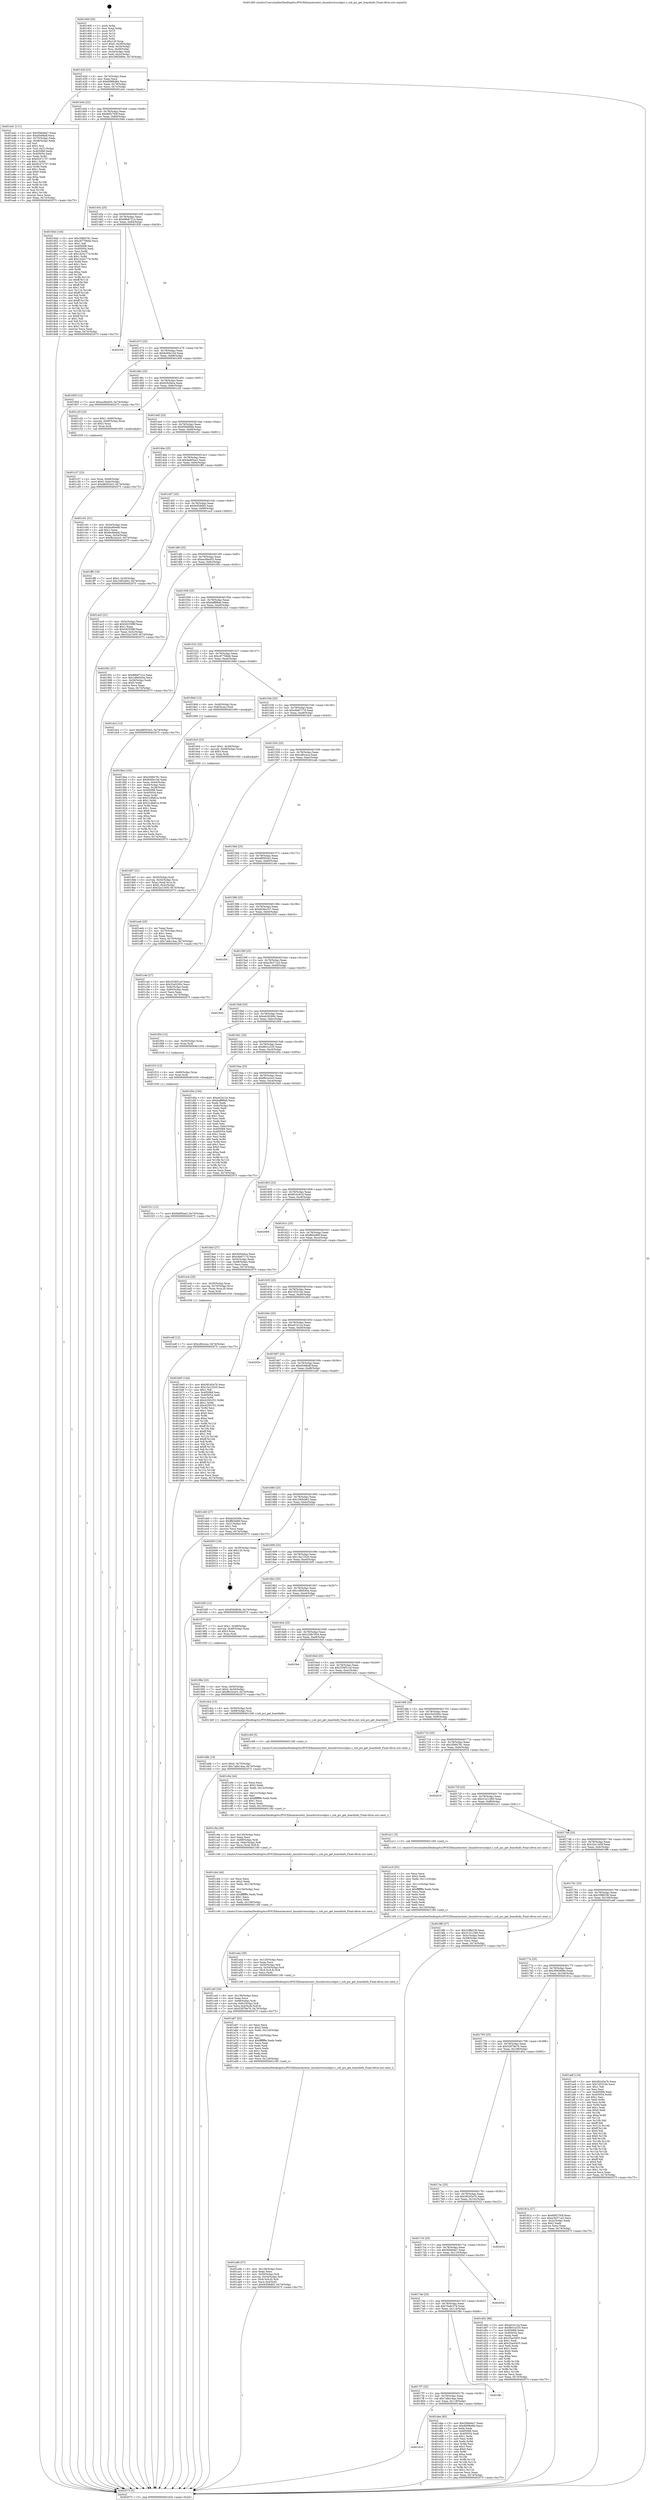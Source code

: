 digraph "0x401400" {
  label = "0x401400 (/mnt/c/Users/mathe/Desktop/tcc/POCII/binaries/extr_linuxdriversssbpci.c_ssb_pci_get_boardinfo_Final-ollvm.out::main(0))"
  labelloc = "t"
  node[shape=record]

  Entry [label="",width=0.3,height=0.3,shape=circle,fillcolor=black,style=filled]
  "0x40142d" [label="{
     0x40142d [23]\l
     | [instrs]\l
     &nbsp;&nbsp;0x40142d \<+3\>: mov -0x74(%rbp),%eax\l
     &nbsp;&nbsp;0x401430 \<+2\>: mov %eax,%ecx\l
     &nbsp;&nbsp;0x401432 \<+6\>: sub $0x809f6d84,%ecx\l
     &nbsp;&nbsp;0x401438 \<+3\>: mov %eax,-0x78(%rbp)\l
     &nbsp;&nbsp;0x40143b \<+3\>: mov %ecx,-0x7c(%rbp)\l
     &nbsp;&nbsp;0x40143e \<+6\>: je 0000000000401e41 \<main+0xa41\>\l
  }"]
  "0x401e41" [label="{
     0x401e41 [111]\l
     | [instrs]\l
     &nbsp;&nbsp;0x401e41 \<+5\>: mov $0x5f46e6a7,%eax\l
     &nbsp;&nbsp;0x401e46 \<+5\>: mov $0xd548bdf,%ecx\l
     &nbsp;&nbsp;0x401e4b \<+3\>: mov -0x70(%rbp),%edx\l
     &nbsp;&nbsp;0x401e4e \<+3\>: cmp -0x48(%rbp),%edx\l
     &nbsp;&nbsp;0x401e51 \<+4\>: setl %sil\l
     &nbsp;&nbsp;0x401e55 \<+4\>: and $0x1,%sil\l
     &nbsp;&nbsp;0x401e59 \<+4\>: mov %sil,-0x21(%rbp)\l
     &nbsp;&nbsp;0x401e5d \<+7\>: mov 0x405068,%edx\l
     &nbsp;&nbsp;0x401e64 \<+7\>: mov 0x405054,%edi\l
     &nbsp;&nbsp;0x401e6b \<+3\>: mov %edx,%r8d\l
     &nbsp;&nbsp;0x401e6e \<+7\>: sub $0x9247c757,%r8d\l
     &nbsp;&nbsp;0x401e75 \<+4\>: sub $0x1,%r8d\l
     &nbsp;&nbsp;0x401e79 \<+7\>: add $0x9247c757,%r8d\l
     &nbsp;&nbsp;0x401e80 \<+4\>: imul %r8d,%edx\l
     &nbsp;&nbsp;0x401e84 \<+3\>: and $0x1,%edx\l
     &nbsp;&nbsp;0x401e87 \<+3\>: cmp $0x0,%edx\l
     &nbsp;&nbsp;0x401e8a \<+4\>: sete %sil\l
     &nbsp;&nbsp;0x401e8e \<+3\>: cmp $0xa,%edi\l
     &nbsp;&nbsp;0x401e91 \<+4\>: setl %r9b\l
     &nbsp;&nbsp;0x401e95 \<+3\>: mov %sil,%r10b\l
     &nbsp;&nbsp;0x401e98 \<+3\>: and %r9b,%r10b\l
     &nbsp;&nbsp;0x401e9b \<+3\>: xor %r9b,%sil\l
     &nbsp;&nbsp;0x401e9e \<+3\>: or %sil,%r10b\l
     &nbsp;&nbsp;0x401ea1 \<+4\>: test $0x1,%r10b\l
     &nbsp;&nbsp;0x401ea5 \<+3\>: cmovne %ecx,%eax\l
     &nbsp;&nbsp;0x401ea8 \<+3\>: mov %eax,-0x74(%rbp)\l
     &nbsp;&nbsp;0x401eab \<+5\>: jmp 0000000000402075 \<main+0xc75\>\l
  }"]
  "0x401444" [label="{
     0x401444 [22]\l
     | [instrs]\l
     &nbsp;&nbsp;0x401444 \<+5\>: jmp 0000000000401449 \<main+0x49\>\l
     &nbsp;&nbsp;0x401449 \<+3\>: mov -0x78(%rbp),%eax\l
     &nbsp;&nbsp;0x40144c \<+5\>: sub $0x80f2793f,%eax\l
     &nbsp;&nbsp;0x401451 \<+3\>: mov %eax,-0x80(%rbp)\l
     &nbsp;&nbsp;0x401454 \<+6\>: je 000000000040184d \<main+0x44d\>\l
  }"]
  Exit [label="",width=0.3,height=0.3,shape=circle,fillcolor=black,style=filled,peripheries=2]
  "0x40184d" [label="{
     0x40184d [144]\l
     | [instrs]\l
     &nbsp;&nbsp;0x40184d \<+5\>: mov $0x2f484781,%eax\l
     &nbsp;&nbsp;0x401852 \<+5\>: mov $0xc6770bbb,%ecx\l
     &nbsp;&nbsp;0x401857 \<+2\>: mov $0x1,%dl\l
     &nbsp;&nbsp;0x401859 \<+7\>: mov 0x405068,%esi\l
     &nbsp;&nbsp;0x401860 \<+7\>: mov 0x405054,%edi\l
     &nbsp;&nbsp;0x401867 \<+3\>: mov %esi,%r8d\l
     &nbsp;&nbsp;0x40186a \<+7\>: sub $0x1d2d177d,%r8d\l
     &nbsp;&nbsp;0x401871 \<+4\>: sub $0x1,%r8d\l
     &nbsp;&nbsp;0x401875 \<+7\>: add $0x1d2d177d,%r8d\l
     &nbsp;&nbsp;0x40187c \<+4\>: imul %r8d,%esi\l
     &nbsp;&nbsp;0x401880 \<+3\>: and $0x1,%esi\l
     &nbsp;&nbsp;0x401883 \<+3\>: cmp $0x0,%esi\l
     &nbsp;&nbsp;0x401886 \<+4\>: sete %r9b\l
     &nbsp;&nbsp;0x40188a \<+3\>: cmp $0xa,%edi\l
     &nbsp;&nbsp;0x40188d \<+4\>: setl %r10b\l
     &nbsp;&nbsp;0x401891 \<+3\>: mov %r9b,%r11b\l
     &nbsp;&nbsp;0x401894 \<+4\>: xor $0xff,%r11b\l
     &nbsp;&nbsp;0x401898 \<+3\>: mov %r10b,%bl\l
     &nbsp;&nbsp;0x40189b \<+3\>: xor $0xff,%bl\l
     &nbsp;&nbsp;0x40189e \<+3\>: xor $0x1,%dl\l
     &nbsp;&nbsp;0x4018a1 \<+3\>: mov %r11b,%r14b\l
     &nbsp;&nbsp;0x4018a4 \<+4\>: and $0xff,%r14b\l
     &nbsp;&nbsp;0x4018a8 \<+3\>: and %dl,%r9b\l
     &nbsp;&nbsp;0x4018ab \<+3\>: mov %bl,%r15b\l
     &nbsp;&nbsp;0x4018ae \<+4\>: and $0xff,%r15b\l
     &nbsp;&nbsp;0x4018b2 \<+3\>: and %dl,%r10b\l
     &nbsp;&nbsp;0x4018b5 \<+3\>: or %r9b,%r14b\l
     &nbsp;&nbsp;0x4018b8 \<+3\>: or %r10b,%r15b\l
     &nbsp;&nbsp;0x4018bb \<+3\>: xor %r15b,%r14b\l
     &nbsp;&nbsp;0x4018be \<+3\>: or %bl,%r11b\l
     &nbsp;&nbsp;0x4018c1 \<+4\>: xor $0xff,%r11b\l
     &nbsp;&nbsp;0x4018c5 \<+3\>: or $0x1,%dl\l
     &nbsp;&nbsp;0x4018c8 \<+3\>: and %dl,%r11b\l
     &nbsp;&nbsp;0x4018cb \<+3\>: or %r11b,%r14b\l
     &nbsp;&nbsp;0x4018ce \<+4\>: test $0x1,%r14b\l
     &nbsp;&nbsp;0x4018d2 \<+3\>: cmovne %ecx,%eax\l
     &nbsp;&nbsp;0x4018d5 \<+3\>: mov %eax,-0x74(%rbp)\l
     &nbsp;&nbsp;0x4018d8 \<+5\>: jmp 0000000000402075 \<main+0xc75\>\l
  }"]
  "0x40145a" [label="{
     0x40145a [25]\l
     | [instrs]\l
     &nbsp;&nbsp;0x40145a \<+5\>: jmp 000000000040145f \<main+0x5f\>\l
     &nbsp;&nbsp;0x40145f \<+3\>: mov -0x78(%rbp),%eax\l
     &nbsp;&nbsp;0x401462 \<+5\>: sub $0x88b8721e,%eax\l
     &nbsp;&nbsp;0x401467 \<+6\>: mov %eax,-0x84(%rbp)\l
     &nbsp;&nbsp;0x40146d \<+6\>: je 0000000000401f28 \<main+0xb28\>\l
  }"]
  "0x401f1c" [label="{
     0x401f1c [12]\l
     | [instrs]\l
     &nbsp;&nbsp;0x401f1c \<+7\>: movl $0x9a9f3ae3,-0x74(%rbp)\l
     &nbsp;&nbsp;0x401f23 \<+5\>: jmp 0000000000402075 \<main+0xc75\>\l
  }"]
  "0x401f28" [label="{
     0x401f28\l
  }", style=dashed]
  "0x401473" [label="{
     0x401473 [25]\l
     | [instrs]\l
     &nbsp;&nbsp;0x401473 \<+5\>: jmp 0000000000401478 \<main+0x78\>\l
     &nbsp;&nbsp;0x401478 \<+3\>: mov -0x78(%rbp),%eax\l
     &nbsp;&nbsp;0x40147b \<+5\>: sub $0x8c60e15d,%eax\l
     &nbsp;&nbsp;0x401480 \<+6\>: mov %eax,-0x88(%rbp)\l
     &nbsp;&nbsp;0x401486 \<+6\>: je 0000000000401950 \<main+0x550\>\l
  }"]
  "0x401f10" [label="{
     0x401f10 [12]\l
     | [instrs]\l
     &nbsp;&nbsp;0x401f10 \<+4\>: mov -0x68(%rbp),%rax\l
     &nbsp;&nbsp;0x401f14 \<+3\>: mov %rax,%rdi\l
     &nbsp;&nbsp;0x401f17 \<+5\>: call 0000000000401030 \<free@plt\>\l
     | [calls]\l
     &nbsp;&nbsp;0x401030 \{1\} (unknown)\l
  }"]
  "0x401950" [label="{
     0x401950 [12]\l
     | [instrs]\l
     &nbsp;&nbsp;0x401950 \<+7\>: movl $0xacd9a455,-0x74(%rbp)\l
     &nbsp;&nbsp;0x401957 \<+5\>: jmp 0000000000402075 \<main+0xc75\>\l
  }"]
  "0x40148c" [label="{
     0x40148c [25]\l
     | [instrs]\l
     &nbsp;&nbsp;0x40148c \<+5\>: jmp 0000000000401491 \<main+0x91\>\l
     &nbsp;&nbsp;0x401491 \<+3\>: mov -0x78(%rbp),%eax\l
     &nbsp;&nbsp;0x401494 \<+5\>: sub $0x92fc0dca,%eax\l
     &nbsp;&nbsp;0x401499 \<+6\>: mov %eax,-0x8c(%rbp)\l
     &nbsp;&nbsp;0x40149f \<+6\>: je 0000000000401c20 \<main+0x820\>\l
  }"]
  "0x401edf" [label="{
     0x401edf [12]\l
     | [instrs]\l
     &nbsp;&nbsp;0x401edf \<+7\>: movl $0xcdfcceca,-0x74(%rbp)\l
     &nbsp;&nbsp;0x401ee6 \<+5\>: jmp 0000000000402075 \<main+0xc75\>\l
  }"]
  "0x401c20" [label="{
     0x401c20 [23]\l
     | [instrs]\l
     &nbsp;&nbsp;0x401c20 \<+7\>: movl $0x1,-0x60(%rbp)\l
     &nbsp;&nbsp;0x401c27 \<+4\>: movslq -0x60(%rbp),%rax\l
     &nbsp;&nbsp;0x401c2b \<+4\>: shl $0x3,%rax\l
     &nbsp;&nbsp;0x401c2f \<+3\>: mov %rax,%rdi\l
     &nbsp;&nbsp;0x401c32 \<+5\>: call 0000000000401050 \<malloc@plt\>\l
     | [calls]\l
     &nbsp;&nbsp;0x401050 \{1\} (unknown)\l
  }"]
  "0x4014a5" [label="{
     0x4014a5 [25]\l
     | [instrs]\l
     &nbsp;&nbsp;0x4014a5 \<+5\>: jmp 00000000004014aa \<main+0xaa\>\l
     &nbsp;&nbsp;0x4014aa \<+3\>: mov -0x78(%rbp),%eax\l
     &nbsp;&nbsp;0x4014ad \<+5\>: sub $0x958df0db,%eax\l
     &nbsp;&nbsp;0x4014b2 \<+6\>: mov %eax,-0x90(%rbp)\l
     &nbsp;&nbsp;0x4014b8 \<+6\>: je 0000000000401c01 \<main+0x801\>\l
  }"]
  "0x401810" [label="{
     0x401810\l
  }", style=dashed]
  "0x401c01" [label="{
     0x401c01 [31]\l
     | [instrs]\l
     &nbsp;&nbsp;0x401c01 \<+3\>: mov -0x54(%rbp),%eax\l
     &nbsp;&nbsp;0x401c04 \<+5\>: sub $0xfac6beb8,%eax\l
     &nbsp;&nbsp;0x401c09 \<+3\>: add $0x1,%eax\l
     &nbsp;&nbsp;0x401c0c \<+5\>: add $0xfac6beb8,%eax\l
     &nbsp;&nbsp;0x401c11 \<+3\>: mov %eax,-0x54(%rbp)\l
     &nbsp;&nbsp;0x401c14 \<+7\>: movl $0xf8c2e2e3,-0x74(%rbp)\l
     &nbsp;&nbsp;0x401c1b \<+5\>: jmp 0000000000402075 \<main+0xc75\>\l
  }"]
  "0x4014be" [label="{
     0x4014be [25]\l
     | [instrs]\l
     &nbsp;&nbsp;0x4014be \<+5\>: jmp 00000000004014c3 \<main+0xc3\>\l
     &nbsp;&nbsp;0x4014c3 \<+3\>: mov -0x78(%rbp),%eax\l
     &nbsp;&nbsp;0x4014c6 \<+5\>: sub $0x9a9f3ae3,%eax\l
     &nbsp;&nbsp;0x4014cb \<+6\>: mov %eax,-0x94(%rbp)\l
     &nbsp;&nbsp;0x4014d1 \<+6\>: je 0000000000401ff0 \<main+0xbf0\>\l
  }"]
  "0x401dee" [label="{
     0x401dee [83]\l
     | [instrs]\l
     &nbsp;&nbsp;0x401dee \<+5\>: mov $0x5f46e6a7,%eax\l
     &nbsp;&nbsp;0x401df3 \<+5\>: mov $0x809f6d84,%ecx\l
     &nbsp;&nbsp;0x401df8 \<+2\>: xor %edx,%edx\l
     &nbsp;&nbsp;0x401dfa \<+7\>: mov 0x405068,%esi\l
     &nbsp;&nbsp;0x401e01 \<+7\>: mov 0x405054,%edi\l
     &nbsp;&nbsp;0x401e08 \<+3\>: sub $0x1,%edx\l
     &nbsp;&nbsp;0x401e0b \<+3\>: mov %esi,%r8d\l
     &nbsp;&nbsp;0x401e0e \<+3\>: add %edx,%r8d\l
     &nbsp;&nbsp;0x401e11 \<+4\>: imul %r8d,%esi\l
     &nbsp;&nbsp;0x401e15 \<+3\>: and $0x1,%esi\l
     &nbsp;&nbsp;0x401e18 \<+3\>: cmp $0x0,%esi\l
     &nbsp;&nbsp;0x401e1b \<+4\>: sete %r9b\l
     &nbsp;&nbsp;0x401e1f \<+3\>: cmp $0xa,%edi\l
     &nbsp;&nbsp;0x401e22 \<+4\>: setl %r10b\l
     &nbsp;&nbsp;0x401e26 \<+3\>: mov %r9b,%r11b\l
     &nbsp;&nbsp;0x401e29 \<+3\>: and %r10b,%r11b\l
     &nbsp;&nbsp;0x401e2c \<+3\>: xor %r10b,%r9b\l
     &nbsp;&nbsp;0x401e2f \<+3\>: or %r9b,%r11b\l
     &nbsp;&nbsp;0x401e32 \<+4\>: test $0x1,%r11b\l
     &nbsp;&nbsp;0x401e36 \<+3\>: cmovne %ecx,%eax\l
     &nbsp;&nbsp;0x401e39 \<+3\>: mov %eax,-0x74(%rbp)\l
     &nbsp;&nbsp;0x401e3c \<+5\>: jmp 0000000000402075 \<main+0xc75\>\l
  }"]
  "0x401ff0" [label="{
     0x401ff0 [19]\l
     | [instrs]\l
     &nbsp;&nbsp;0x401ff0 \<+7\>: movl $0x0,-0x30(%rbp)\l
     &nbsp;&nbsp;0x401ff7 \<+7\>: movl $0x1065cb63,-0x74(%rbp)\l
     &nbsp;&nbsp;0x401ffe \<+5\>: jmp 0000000000402075 \<main+0xc75\>\l
  }"]
  "0x4014d7" [label="{
     0x4014d7 [25]\l
     | [instrs]\l
     &nbsp;&nbsp;0x4014d7 \<+5\>: jmp 00000000004014dc \<main+0xdc\>\l
     &nbsp;&nbsp;0x4014dc \<+3\>: mov -0x78(%rbp),%eax\l
     &nbsp;&nbsp;0x4014df \<+5\>: sub $0x9cf28db5,%eax\l
     &nbsp;&nbsp;0x4014e4 \<+6\>: mov %eax,-0x98(%rbp)\l
     &nbsp;&nbsp;0x4014ea \<+6\>: je 0000000000401ac0 \<main+0x6c0\>\l
  }"]
  "0x4017f7" [label="{
     0x4017f7 [25]\l
     | [instrs]\l
     &nbsp;&nbsp;0x4017f7 \<+5\>: jmp 00000000004017fc \<main+0x3fc\>\l
     &nbsp;&nbsp;0x4017fc \<+3\>: mov -0x78(%rbp),%eax\l
     &nbsp;&nbsp;0x4017ff \<+5\>: sub $0x7abb14aa,%eax\l
     &nbsp;&nbsp;0x401804 \<+6\>: mov %eax,-0x118(%rbp)\l
     &nbsp;&nbsp;0x40180a \<+6\>: je 0000000000401dee \<main+0x9ee\>\l
  }"]
  "0x401ac0" [label="{
     0x401ac0 [31]\l
     | [instrs]\l
     &nbsp;&nbsp;0x401ac0 \<+3\>: mov -0x5c(%rbp),%eax\l
     &nbsp;&nbsp;0x401ac3 \<+5\>: add $0x5d255f8f,%eax\l
     &nbsp;&nbsp;0x401ac8 \<+3\>: add $0x1,%eax\l
     &nbsp;&nbsp;0x401acb \<+5\>: sub $0x5d255f8f,%eax\l
     &nbsp;&nbsp;0x401ad0 \<+3\>: mov %eax,-0x5c(%rbp)\l
     &nbsp;&nbsp;0x401ad3 \<+7\>: movl $0x32a1345f,-0x74(%rbp)\l
     &nbsp;&nbsp;0x401ada \<+5\>: jmp 0000000000402075 \<main+0xc75\>\l
  }"]
  "0x4014f0" [label="{
     0x4014f0 [25]\l
     | [instrs]\l
     &nbsp;&nbsp;0x4014f0 \<+5\>: jmp 00000000004014f5 \<main+0xf5\>\l
     &nbsp;&nbsp;0x4014f5 \<+3\>: mov -0x78(%rbp),%eax\l
     &nbsp;&nbsp;0x4014f8 \<+5\>: sub $0xacd9a455,%eax\l
     &nbsp;&nbsp;0x4014fd \<+6\>: mov %eax,-0x9c(%rbp)\l
     &nbsp;&nbsp;0x401503 \<+6\>: je 000000000040195c \<main+0x55c\>\l
  }"]
  "0x401f8c" [label="{
     0x401f8c\l
  }", style=dashed]
  "0x40195c" [label="{
     0x40195c [27]\l
     | [instrs]\l
     &nbsp;&nbsp;0x40195c \<+5\>: mov $0x88b8721e,%eax\l
     &nbsp;&nbsp;0x401961 \<+5\>: mov $0x1d9d545a,%ecx\l
     &nbsp;&nbsp;0x401966 \<+3\>: mov -0x28(%rbp),%edx\l
     &nbsp;&nbsp;0x401969 \<+3\>: cmp $0x0,%edx\l
     &nbsp;&nbsp;0x40196c \<+3\>: cmove %ecx,%eax\l
     &nbsp;&nbsp;0x40196f \<+3\>: mov %eax,-0x74(%rbp)\l
     &nbsp;&nbsp;0x401972 \<+5\>: jmp 0000000000402075 \<main+0xc75\>\l
  }"]
  "0x401509" [label="{
     0x401509 [25]\l
     | [instrs]\l
     &nbsp;&nbsp;0x401509 \<+5\>: jmp 000000000040150e \<main+0x10e\>\l
     &nbsp;&nbsp;0x40150e \<+3\>: mov -0x78(%rbp),%eax\l
     &nbsp;&nbsp;0x401511 \<+5\>: sub $0xbaff98a6,%eax\l
     &nbsp;&nbsp;0x401516 \<+6\>: mov %eax,-0xa0(%rbp)\l
     &nbsp;&nbsp;0x40151c \<+6\>: je 0000000000401dc2 \<main+0x9c2\>\l
  }"]
  "0x4017de" [label="{
     0x4017de [25]\l
     | [instrs]\l
     &nbsp;&nbsp;0x4017de \<+5\>: jmp 00000000004017e3 \<main+0x3e3\>\l
     &nbsp;&nbsp;0x4017e3 \<+3\>: mov -0x78(%rbp),%eax\l
     &nbsp;&nbsp;0x4017e6 \<+5\>: sub $0x70a8c378,%eax\l
     &nbsp;&nbsp;0x4017eb \<+6\>: mov %eax,-0x114(%rbp)\l
     &nbsp;&nbsp;0x4017f1 \<+6\>: je 0000000000401f8c \<main+0xb8c\>\l
  }"]
  "0x401dc2" [label="{
     0x401dc2 [12]\l
     | [instrs]\l
     &nbsp;&nbsp;0x401dc2 \<+7\>: movl $0xd8f303e3,-0x74(%rbp)\l
     &nbsp;&nbsp;0x401dc9 \<+5\>: jmp 0000000000402075 \<main+0xc75\>\l
  }"]
  "0x401522" [label="{
     0x401522 [25]\l
     | [instrs]\l
     &nbsp;&nbsp;0x401522 \<+5\>: jmp 0000000000401527 \<main+0x127\>\l
     &nbsp;&nbsp;0x401527 \<+3\>: mov -0x78(%rbp),%eax\l
     &nbsp;&nbsp;0x40152a \<+5\>: sub $0xc6770bbb,%eax\l
     &nbsp;&nbsp;0x40152f \<+6\>: mov %eax,-0xa4(%rbp)\l
     &nbsp;&nbsp;0x401535 \<+6\>: je 00000000004018dd \<main+0x4dd\>\l
  }"]
  "0x40205d" [label="{
     0x40205d\l
  }", style=dashed]
  "0x4018dd" [label="{
     0x4018dd [13]\l
     | [instrs]\l
     &nbsp;&nbsp;0x4018dd \<+4\>: mov -0x40(%rbp),%rax\l
     &nbsp;&nbsp;0x4018e1 \<+4\>: mov 0x8(%rax),%rdi\l
     &nbsp;&nbsp;0x4018e5 \<+5\>: call 0000000000401060 \<atoi@plt\>\l
     | [calls]\l
     &nbsp;&nbsp;0x401060 \{1\} (unknown)\l
  }"]
  "0x40153b" [label="{
     0x40153b [25]\l
     | [instrs]\l
     &nbsp;&nbsp;0x40153b \<+5\>: jmp 0000000000401540 \<main+0x140\>\l
     &nbsp;&nbsp;0x401540 \<+3\>: mov -0x78(%rbp),%eax\l
     &nbsp;&nbsp;0x401543 \<+5\>: sub $0xc8a8717d,%eax\l
     &nbsp;&nbsp;0x401548 \<+6\>: mov %eax,-0xa8(%rbp)\l
     &nbsp;&nbsp;0x40154e \<+6\>: je 00000000004019c0 \<main+0x5c0\>\l
  }"]
  "0x4017c5" [label="{
     0x4017c5 [25]\l
     | [instrs]\l
     &nbsp;&nbsp;0x4017c5 \<+5\>: jmp 00000000004017ca \<main+0x3ca\>\l
     &nbsp;&nbsp;0x4017ca \<+3\>: mov -0x78(%rbp),%eax\l
     &nbsp;&nbsp;0x4017cd \<+5\>: sub $0x5f46e6a7,%eax\l
     &nbsp;&nbsp;0x4017d2 \<+6\>: mov %eax,-0x110(%rbp)\l
     &nbsp;&nbsp;0x4017d8 \<+6\>: je 000000000040205d \<main+0xc5d\>\l
  }"]
  "0x4019c0" [label="{
     0x4019c0 [23]\l
     | [instrs]\l
     &nbsp;&nbsp;0x4019c0 \<+7\>: movl $0x1,-0x58(%rbp)\l
     &nbsp;&nbsp;0x4019c7 \<+4\>: movslq -0x58(%rbp),%rax\l
     &nbsp;&nbsp;0x4019cb \<+4\>: shl $0x3,%rax\l
     &nbsp;&nbsp;0x4019cf \<+3\>: mov %rax,%rdi\l
     &nbsp;&nbsp;0x4019d2 \<+5\>: call 0000000000401050 \<malloc@plt\>\l
     | [calls]\l
     &nbsp;&nbsp;0x401050 \{1\} (unknown)\l
  }"]
  "0x401554" [label="{
     0x401554 [25]\l
     | [instrs]\l
     &nbsp;&nbsp;0x401554 \<+5\>: jmp 0000000000401559 \<main+0x159\>\l
     &nbsp;&nbsp;0x401559 \<+3\>: mov -0x78(%rbp),%eax\l
     &nbsp;&nbsp;0x40155c \<+5\>: sub $0xcdfcceca,%eax\l
     &nbsp;&nbsp;0x401561 \<+6\>: mov %eax,-0xac(%rbp)\l
     &nbsp;&nbsp;0x401567 \<+6\>: je 0000000000401eeb \<main+0xaeb\>\l
  }"]
  "0x402032" [label="{
     0x402032\l
  }", style=dashed]
  "0x401eeb" [label="{
     0x401eeb [25]\l
     | [instrs]\l
     &nbsp;&nbsp;0x401eeb \<+2\>: xor %eax,%eax\l
     &nbsp;&nbsp;0x401eed \<+3\>: mov -0x70(%rbp),%ecx\l
     &nbsp;&nbsp;0x401ef0 \<+3\>: sub $0x1,%eax\l
     &nbsp;&nbsp;0x401ef3 \<+2\>: sub %eax,%ecx\l
     &nbsp;&nbsp;0x401ef5 \<+3\>: mov %ecx,-0x70(%rbp)\l
     &nbsp;&nbsp;0x401ef8 \<+7\>: movl $0x7abb14aa,-0x74(%rbp)\l
     &nbsp;&nbsp;0x401eff \<+5\>: jmp 0000000000402075 \<main+0xc75\>\l
  }"]
  "0x40156d" [label="{
     0x40156d [25]\l
     | [instrs]\l
     &nbsp;&nbsp;0x40156d \<+5\>: jmp 0000000000401572 \<main+0x172\>\l
     &nbsp;&nbsp;0x401572 \<+3\>: mov -0x78(%rbp),%eax\l
     &nbsp;&nbsp;0x401575 \<+5\>: sub $0xd8f303e3,%eax\l
     &nbsp;&nbsp;0x40157a \<+6\>: mov %eax,-0xb0(%rbp)\l
     &nbsp;&nbsp;0x401580 \<+6\>: je 0000000000401c4e \<main+0x84e\>\l
  }"]
  "0x401ddb" [label="{
     0x401ddb [19]\l
     | [instrs]\l
     &nbsp;&nbsp;0x401ddb \<+7\>: movl $0x0,-0x70(%rbp)\l
     &nbsp;&nbsp;0x401de2 \<+7\>: movl $0x7abb14aa,-0x74(%rbp)\l
     &nbsp;&nbsp;0x401de9 \<+5\>: jmp 0000000000402075 \<main+0xc75\>\l
  }"]
  "0x401c4e" [label="{
     0x401c4e [27]\l
     | [instrs]\l
     &nbsp;&nbsp;0x401c4e \<+5\>: mov $0x255851cd,%eax\l
     &nbsp;&nbsp;0x401c53 \<+5\>: mov $0x25a5295c,%ecx\l
     &nbsp;&nbsp;0x401c58 \<+3\>: mov -0x6c(%rbp),%edx\l
     &nbsp;&nbsp;0x401c5b \<+3\>: cmp -0x60(%rbp),%edx\l
     &nbsp;&nbsp;0x401c5e \<+3\>: cmovl %ecx,%eax\l
     &nbsp;&nbsp;0x401c61 \<+3\>: mov %eax,-0x74(%rbp)\l
     &nbsp;&nbsp;0x401c64 \<+5\>: jmp 0000000000402075 \<main+0xc75\>\l
  }"]
  "0x401586" [label="{
     0x401586 [25]\l
     | [instrs]\l
     &nbsp;&nbsp;0x401586 \<+5\>: jmp 000000000040158b \<main+0x18b\>\l
     &nbsp;&nbsp;0x40158b \<+3\>: mov -0x78(%rbp),%eax\l
     &nbsp;&nbsp;0x40158e \<+5\>: sub $0xdb36a1b7,%eax\l
     &nbsp;&nbsp;0x401593 \<+6\>: mov %eax,-0xb4(%rbp)\l
     &nbsp;&nbsp;0x401599 \<+6\>: je 0000000000401f34 \<main+0xb34\>\l
  }"]
  "0x4017ac" [label="{
     0x4017ac [25]\l
     | [instrs]\l
     &nbsp;&nbsp;0x4017ac \<+5\>: jmp 00000000004017b1 \<main+0x3b1\>\l
     &nbsp;&nbsp;0x4017b1 \<+3\>: mov -0x78(%rbp),%eax\l
     &nbsp;&nbsp;0x4017b4 \<+5\>: sub $0x58245a7b,%eax\l
     &nbsp;&nbsp;0x4017b9 \<+6\>: mov %eax,-0x10c(%rbp)\l
     &nbsp;&nbsp;0x4017bf \<+6\>: je 0000000000402032 \<main+0xc32\>\l
  }"]
  "0x401f34" [label="{
     0x401f34\l
  }", style=dashed]
  "0x40159f" [label="{
     0x40159f [25]\l
     | [instrs]\l
     &nbsp;&nbsp;0x40159f \<+5\>: jmp 00000000004015a4 \<main+0x1a4\>\l
     &nbsp;&nbsp;0x4015a4 \<+3\>: mov -0x78(%rbp),%eax\l
     &nbsp;&nbsp;0x4015a7 \<+5\>: sub $0xe3b371a3,%eax\l
     &nbsp;&nbsp;0x4015ac \<+6\>: mov %eax,-0xb8(%rbp)\l
     &nbsp;&nbsp;0x4015b2 \<+6\>: je 0000000000401835 \<main+0x435\>\l
  }"]
  "0x401d02" [label="{
     0x401d02 [88]\l
     | [instrs]\l
     &nbsp;&nbsp;0x401d02 \<+5\>: mov $0xa01b12a,%eax\l
     &nbsp;&nbsp;0x401d07 \<+5\>: mov $0xf601e335,%ecx\l
     &nbsp;&nbsp;0x401d0c \<+7\>: mov 0x405068,%edx\l
     &nbsp;&nbsp;0x401d13 \<+7\>: mov 0x405054,%esi\l
     &nbsp;&nbsp;0x401d1a \<+2\>: mov %edx,%edi\l
     &nbsp;&nbsp;0x401d1c \<+6\>: sub $0x25ac0455,%edi\l
     &nbsp;&nbsp;0x401d22 \<+3\>: sub $0x1,%edi\l
     &nbsp;&nbsp;0x401d25 \<+6\>: add $0x25ac0455,%edi\l
     &nbsp;&nbsp;0x401d2b \<+3\>: imul %edi,%edx\l
     &nbsp;&nbsp;0x401d2e \<+3\>: and $0x1,%edx\l
     &nbsp;&nbsp;0x401d31 \<+3\>: cmp $0x0,%edx\l
     &nbsp;&nbsp;0x401d34 \<+4\>: sete %r8b\l
     &nbsp;&nbsp;0x401d38 \<+3\>: cmp $0xa,%esi\l
     &nbsp;&nbsp;0x401d3b \<+4\>: setl %r9b\l
     &nbsp;&nbsp;0x401d3f \<+3\>: mov %r8b,%r10b\l
     &nbsp;&nbsp;0x401d42 \<+3\>: and %r9b,%r10b\l
     &nbsp;&nbsp;0x401d45 \<+3\>: xor %r9b,%r8b\l
     &nbsp;&nbsp;0x401d48 \<+3\>: or %r8b,%r10b\l
     &nbsp;&nbsp;0x401d4b \<+4\>: test $0x1,%r10b\l
     &nbsp;&nbsp;0x401d4f \<+3\>: cmovne %ecx,%eax\l
     &nbsp;&nbsp;0x401d52 \<+3\>: mov %eax,-0x74(%rbp)\l
     &nbsp;&nbsp;0x401d55 \<+5\>: jmp 0000000000402075 \<main+0xc75\>\l
  }"]
  "0x401835" [label="{
     0x401835\l
  }", style=dashed]
  "0x4015b8" [label="{
     0x4015b8 [25]\l
     | [instrs]\l
     &nbsp;&nbsp;0x4015b8 \<+5\>: jmp 00000000004015bd \<main+0x1bd\>\l
     &nbsp;&nbsp;0x4015bd \<+3\>: mov -0x78(%rbp),%eax\l
     &nbsp;&nbsp;0x4015c0 \<+5\>: sub $0xeb26269c,%eax\l
     &nbsp;&nbsp;0x4015c5 \<+6\>: mov %eax,-0xbc(%rbp)\l
     &nbsp;&nbsp;0x4015cb \<+6\>: je 0000000000401f04 \<main+0xb04\>\l
  }"]
  "0x401ce0" [label="{
     0x401ce0 [34]\l
     | [instrs]\l
     &nbsp;&nbsp;0x401ce0 \<+6\>: mov -0x138(%rbp),%ecx\l
     &nbsp;&nbsp;0x401ce6 \<+3\>: imul %eax,%ecx\l
     &nbsp;&nbsp;0x401ce9 \<+4\>: mov -0x68(%rbp),%rdi\l
     &nbsp;&nbsp;0x401ced \<+4\>: movslq -0x6c(%rbp),%r8\l
     &nbsp;&nbsp;0x401cf1 \<+5\>: mov %ecx,0x4(%rdi,%r8,8)\l
     &nbsp;&nbsp;0x401cf6 \<+7\>: movl $0x52878e76,-0x74(%rbp)\l
     &nbsp;&nbsp;0x401cfd \<+5\>: jmp 0000000000402075 \<main+0xc75\>\l
  }"]
  "0x401f04" [label="{
     0x401f04 [12]\l
     | [instrs]\l
     &nbsp;&nbsp;0x401f04 \<+4\>: mov -0x50(%rbp),%rax\l
     &nbsp;&nbsp;0x401f08 \<+3\>: mov %rax,%rdi\l
     &nbsp;&nbsp;0x401f0b \<+5\>: call 0000000000401030 \<free@plt\>\l
     | [calls]\l
     &nbsp;&nbsp;0x401030 \{1\} (unknown)\l
  }"]
  "0x4015d1" [label="{
     0x4015d1 [25]\l
     | [instrs]\l
     &nbsp;&nbsp;0x4015d1 \<+5\>: jmp 00000000004015d6 \<main+0x1d6\>\l
     &nbsp;&nbsp;0x4015d6 \<+3\>: mov -0x78(%rbp),%eax\l
     &nbsp;&nbsp;0x4015d9 \<+5\>: sub $0xf601e335,%eax\l
     &nbsp;&nbsp;0x4015de \<+6\>: mov %eax,-0xc0(%rbp)\l
     &nbsp;&nbsp;0x4015e4 \<+6\>: je 0000000000401d5a \<main+0x95a\>\l
  }"]
  "0x401cb4" [label="{
     0x401cb4 [44]\l
     | [instrs]\l
     &nbsp;&nbsp;0x401cb4 \<+2\>: xor %ecx,%ecx\l
     &nbsp;&nbsp;0x401cb6 \<+5\>: mov $0x2,%edx\l
     &nbsp;&nbsp;0x401cbb \<+6\>: mov %edx,-0x134(%rbp)\l
     &nbsp;&nbsp;0x401cc1 \<+1\>: cltd\l
     &nbsp;&nbsp;0x401cc2 \<+6\>: mov -0x134(%rbp),%esi\l
     &nbsp;&nbsp;0x401cc8 \<+2\>: idiv %esi\l
     &nbsp;&nbsp;0x401cca \<+6\>: imul $0xfffffffe,%edx,%edx\l
     &nbsp;&nbsp;0x401cd0 \<+3\>: sub $0x1,%ecx\l
     &nbsp;&nbsp;0x401cd3 \<+2\>: sub %ecx,%edx\l
     &nbsp;&nbsp;0x401cd5 \<+6\>: mov %edx,-0x138(%rbp)\l
     &nbsp;&nbsp;0x401cdb \<+5\>: call 0000000000401160 \<next_i\>\l
     | [calls]\l
     &nbsp;&nbsp;0x401160 \{1\} (/mnt/c/Users/mathe/Desktop/tcc/POCII/binaries/extr_linuxdriversssbpci.c_ssb_pci_get_boardinfo_Final-ollvm.out::next_i)\l
  }"]
  "0x401d5a" [label="{
     0x401d5a [104]\l
     | [instrs]\l
     &nbsp;&nbsp;0x401d5a \<+5\>: mov $0xa01b12a,%eax\l
     &nbsp;&nbsp;0x401d5f \<+5\>: mov $0xbaff98a6,%ecx\l
     &nbsp;&nbsp;0x401d64 \<+2\>: xor %edx,%edx\l
     &nbsp;&nbsp;0x401d66 \<+3\>: mov -0x6c(%rbp),%esi\l
     &nbsp;&nbsp;0x401d69 \<+2\>: mov %edx,%edi\l
     &nbsp;&nbsp;0x401d6b \<+2\>: sub %esi,%edi\l
     &nbsp;&nbsp;0x401d6d \<+2\>: mov %edx,%esi\l
     &nbsp;&nbsp;0x401d6f \<+3\>: sub $0x1,%esi\l
     &nbsp;&nbsp;0x401d72 \<+2\>: add %esi,%edi\l
     &nbsp;&nbsp;0x401d74 \<+2\>: mov %edx,%esi\l
     &nbsp;&nbsp;0x401d76 \<+2\>: sub %edi,%esi\l
     &nbsp;&nbsp;0x401d78 \<+3\>: mov %esi,-0x6c(%rbp)\l
     &nbsp;&nbsp;0x401d7b \<+7\>: mov 0x405068,%esi\l
     &nbsp;&nbsp;0x401d82 \<+7\>: mov 0x405054,%edi\l
     &nbsp;&nbsp;0x401d89 \<+3\>: sub $0x1,%edx\l
     &nbsp;&nbsp;0x401d8c \<+3\>: mov %esi,%r8d\l
     &nbsp;&nbsp;0x401d8f \<+3\>: add %edx,%r8d\l
     &nbsp;&nbsp;0x401d92 \<+4\>: imul %r8d,%esi\l
     &nbsp;&nbsp;0x401d96 \<+3\>: and $0x1,%esi\l
     &nbsp;&nbsp;0x401d99 \<+3\>: cmp $0x0,%esi\l
     &nbsp;&nbsp;0x401d9c \<+4\>: sete %r9b\l
     &nbsp;&nbsp;0x401da0 \<+3\>: cmp $0xa,%edi\l
     &nbsp;&nbsp;0x401da3 \<+4\>: setl %r10b\l
     &nbsp;&nbsp;0x401da7 \<+3\>: mov %r9b,%r11b\l
     &nbsp;&nbsp;0x401daa \<+3\>: and %r10b,%r11b\l
     &nbsp;&nbsp;0x401dad \<+3\>: xor %r10b,%r9b\l
     &nbsp;&nbsp;0x401db0 \<+3\>: or %r9b,%r11b\l
     &nbsp;&nbsp;0x401db3 \<+4\>: test $0x1,%r11b\l
     &nbsp;&nbsp;0x401db7 \<+3\>: cmovne %ecx,%eax\l
     &nbsp;&nbsp;0x401dba \<+3\>: mov %eax,-0x74(%rbp)\l
     &nbsp;&nbsp;0x401dbd \<+5\>: jmp 0000000000402075 \<main+0xc75\>\l
  }"]
  "0x4015ea" [label="{
     0x4015ea [25]\l
     | [instrs]\l
     &nbsp;&nbsp;0x4015ea \<+5\>: jmp 00000000004015ef \<main+0x1ef\>\l
     &nbsp;&nbsp;0x4015ef \<+3\>: mov -0x78(%rbp),%eax\l
     &nbsp;&nbsp;0x4015f2 \<+5\>: sub $0xf8c2e2e3,%eax\l
     &nbsp;&nbsp;0x4015f7 \<+6\>: mov %eax,-0xc4(%rbp)\l
     &nbsp;&nbsp;0x4015fd \<+6\>: je 00000000004019a5 \<main+0x5a5\>\l
  }"]
  "0x401c9a" [label="{
     0x401c9a [26]\l
     | [instrs]\l
     &nbsp;&nbsp;0x401c9a \<+6\>: mov -0x130(%rbp),%ecx\l
     &nbsp;&nbsp;0x401ca0 \<+3\>: imul %eax,%ecx\l
     &nbsp;&nbsp;0x401ca3 \<+4\>: mov -0x68(%rbp),%rdi\l
     &nbsp;&nbsp;0x401ca7 \<+4\>: movslq -0x6c(%rbp),%r8\l
     &nbsp;&nbsp;0x401cab \<+4\>: mov %ecx,(%rdi,%r8,8)\l
     &nbsp;&nbsp;0x401caf \<+5\>: call 0000000000401160 \<next_i\>\l
     | [calls]\l
     &nbsp;&nbsp;0x401160 \{1\} (/mnt/c/Users/mathe/Desktop/tcc/POCII/binaries/extr_linuxdriversssbpci.c_ssb_pci_get_boardinfo_Final-ollvm.out::next_i)\l
  }"]
  "0x4019a5" [label="{
     0x4019a5 [27]\l
     | [instrs]\l
     &nbsp;&nbsp;0x4019a5 \<+5\>: mov $0x92fc0dca,%eax\l
     &nbsp;&nbsp;0x4019aa \<+5\>: mov $0xc8a8717d,%ecx\l
     &nbsp;&nbsp;0x4019af \<+3\>: mov -0x54(%rbp),%edx\l
     &nbsp;&nbsp;0x4019b2 \<+3\>: cmp -0x48(%rbp),%edx\l
     &nbsp;&nbsp;0x4019b5 \<+3\>: cmovl %ecx,%eax\l
     &nbsp;&nbsp;0x4019b8 \<+3\>: mov %eax,-0x74(%rbp)\l
     &nbsp;&nbsp;0x4019bb \<+5\>: jmp 0000000000402075 \<main+0xc75\>\l
  }"]
  "0x401603" [label="{
     0x401603 [25]\l
     | [instrs]\l
     &nbsp;&nbsp;0x401603 \<+5\>: jmp 0000000000401608 \<main+0x208\>\l
     &nbsp;&nbsp;0x401608 \<+3\>: mov -0x78(%rbp),%eax\l
     &nbsp;&nbsp;0x40160b \<+5\>: sub $0xf916c819,%eax\l
     &nbsp;&nbsp;0x401610 \<+6\>: mov %eax,-0xc8(%rbp)\l
     &nbsp;&nbsp;0x401616 \<+6\>: je 0000000000402069 \<main+0xc69\>\l
  }"]
  "0x401c6e" [label="{
     0x401c6e [44]\l
     | [instrs]\l
     &nbsp;&nbsp;0x401c6e \<+2\>: xor %ecx,%ecx\l
     &nbsp;&nbsp;0x401c70 \<+5\>: mov $0x2,%edx\l
     &nbsp;&nbsp;0x401c75 \<+6\>: mov %edx,-0x12c(%rbp)\l
     &nbsp;&nbsp;0x401c7b \<+1\>: cltd\l
     &nbsp;&nbsp;0x401c7c \<+6\>: mov -0x12c(%rbp),%esi\l
     &nbsp;&nbsp;0x401c82 \<+2\>: idiv %esi\l
     &nbsp;&nbsp;0x401c84 \<+6\>: imul $0xfffffffe,%edx,%edx\l
     &nbsp;&nbsp;0x401c8a \<+3\>: sub $0x1,%ecx\l
     &nbsp;&nbsp;0x401c8d \<+2\>: sub %ecx,%edx\l
     &nbsp;&nbsp;0x401c8f \<+6\>: mov %edx,-0x130(%rbp)\l
     &nbsp;&nbsp;0x401c95 \<+5\>: call 0000000000401160 \<next_i\>\l
     | [calls]\l
     &nbsp;&nbsp;0x401160 \{1\} (/mnt/c/Users/mathe/Desktop/tcc/POCII/binaries/extr_linuxdriversssbpci.c_ssb_pci_get_boardinfo_Final-ollvm.out::next_i)\l
  }"]
  "0x402069" [label="{
     0x402069\l
  }", style=dashed]
  "0x40161c" [label="{
     0x40161c [25]\l
     | [instrs]\l
     &nbsp;&nbsp;0x40161c \<+5\>: jmp 0000000000401621 \<main+0x221\>\l
     &nbsp;&nbsp;0x401621 \<+3\>: mov -0x78(%rbp),%eax\l
     &nbsp;&nbsp;0x401624 \<+5\>: sub $0xffd3e86f,%eax\l
     &nbsp;&nbsp;0x401629 \<+6\>: mov %eax,-0xcc(%rbp)\l
     &nbsp;&nbsp;0x40162f \<+6\>: je 0000000000401ecb \<main+0xacb\>\l
  }"]
  "0x401c37" [label="{
     0x401c37 [23]\l
     | [instrs]\l
     &nbsp;&nbsp;0x401c37 \<+4\>: mov %rax,-0x68(%rbp)\l
     &nbsp;&nbsp;0x401c3b \<+7\>: movl $0x0,-0x6c(%rbp)\l
     &nbsp;&nbsp;0x401c42 \<+7\>: movl $0xd8f303e3,-0x74(%rbp)\l
     &nbsp;&nbsp;0x401c49 \<+5\>: jmp 0000000000402075 \<main+0xc75\>\l
  }"]
  "0x401ecb" [label="{
     0x401ecb [20]\l
     | [instrs]\l
     &nbsp;&nbsp;0x401ecb \<+4\>: mov -0x50(%rbp),%rax\l
     &nbsp;&nbsp;0x401ecf \<+4\>: movslq -0x70(%rbp),%rcx\l
     &nbsp;&nbsp;0x401ed3 \<+4\>: mov (%rax,%rcx,8),%rax\l
     &nbsp;&nbsp;0x401ed7 \<+3\>: mov %rax,%rdi\l
     &nbsp;&nbsp;0x401eda \<+5\>: call 0000000000401030 \<free@plt\>\l
     | [calls]\l
     &nbsp;&nbsp;0x401030 \{1\} (unknown)\l
  }"]
  "0x401635" [label="{
     0x401635 [25]\l
     | [instrs]\l
     &nbsp;&nbsp;0x401635 \<+5\>: jmp 000000000040163a \<main+0x23a\>\l
     &nbsp;&nbsp;0x40163a \<+3\>: mov -0x78(%rbp),%eax\l
     &nbsp;&nbsp;0x40163d \<+5\>: sub $0x7d3310e,%eax\l
     &nbsp;&nbsp;0x401642 \<+6\>: mov %eax,-0xd0(%rbp)\l
     &nbsp;&nbsp;0x401648 \<+6\>: je 0000000000401b65 \<main+0x765\>\l
  }"]
  "0x401a9b" [label="{
     0x401a9b [37]\l
     | [instrs]\l
     &nbsp;&nbsp;0x401a9b \<+6\>: mov -0x128(%rbp),%ecx\l
     &nbsp;&nbsp;0x401aa1 \<+3\>: imul %eax,%ecx\l
     &nbsp;&nbsp;0x401aa4 \<+4\>: mov -0x50(%rbp),%r8\l
     &nbsp;&nbsp;0x401aa8 \<+4\>: movslq -0x54(%rbp),%r9\l
     &nbsp;&nbsp;0x401aac \<+4\>: mov (%r8,%r9,8),%r8\l
     &nbsp;&nbsp;0x401ab0 \<+4\>: mov %ecx,0x4(%r8)\l
     &nbsp;&nbsp;0x401ab4 \<+7\>: movl $0x9cf28db5,-0x74(%rbp)\l
     &nbsp;&nbsp;0x401abb \<+5\>: jmp 0000000000402075 \<main+0xc75\>\l
  }"]
  "0x401b65" [label="{
     0x401b65 [144]\l
     | [instrs]\l
     &nbsp;&nbsp;0x401b65 \<+5\>: mov $0x58245a7b,%eax\l
     &nbsp;&nbsp;0x401b6a \<+5\>: mov $0x15a13320,%ecx\l
     &nbsp;&nbsp;0x401b6f \<+2\>: mov $0x1,%dl\l
     &nbsp;&nbsp;0x401b71 \<+7\>: mov 0x405068,%esi\l
     &nbsp;&nbsp;0x401b78 \<+7\>: mov 0x405054,%edi\l
     &nbsp;&nbsp;0x401b7f \<+3\>: mov %esi,%r8d\l
     &nbsp;&nbsp;0x401b82 \<+7\>: sub $0x42561f31,%r8d\l
     &nbsp;&nbsp;0x401b89 \<+4\>: sub $0x1,%r8d\l
     &nbsp;&nbsp;0x401b8d \<+7\>: add $0x42561f31,%r8d\l
     &nbsp;&nbsp;0x401b94 \<+4\>: imul %r8d,%esi\l
     &nbsp;&nbsp;0x401b98 \<+3\>: and $0x1,%esi\l
     &nbsp;&nbsp;0x401b9b \<+3\>: cmp $0x0,%esi\l
     &nbsp;&nbsp;0x401b9e \<+4\>: sete %r9b\l
     &nbsp;&nbsp;0x401ba2 \<+3\>: cmp $0xa,%edi\l
     &nbsp;&nbsp;0x401ba5 \<+4\>: setl %r10b\l
     &nbsp;&nbsp;0x401ba9 \<+3\>: mov %r9b,%r11b\l
     &nbsp;&nbsp;0x401bac \<+4\>: xor $0xff,%r11b\l
     &nbsp;&nbsp;0x401bb0 \<+3\>: mov %r10b,%bl\l
     &nbsp;&nbsp;0x401bb3 \<+3\>: xor $0xff,%bl\l
     &nbsp;&nbsp;0x401bb6 \<+3\>: xor $0x1,%dl\l
     &nbsp;&nbsp;0x401bb9 \<+3\>: mov %r11b,%r14b\l
     &nbsp;&nbsp;0x401bbc \<+4\>: and $0xff,%r14b\l
     &nbsp;&nbsp;0x401bc0 \<+3\>: and %dl,%r9b\l
     &nbsp;&nbsp;0x401bc3 \<+3\>: mov %bl,%r15b\l
     &nbsp;&nbsp;0x401bc6 \<+4\>: and $0xff,%r15b\l
     &nbsp;&nbsp;0x401bca \<+3\>: and %dl,%r10b\l
     &nbsp;&nbsp;0x401bcd \<+3\>: or %r9b,%r14b\l
     &nbsp;&nbsp;0x401bd0 \<+3\>: or %r10b,%r15b\l
     &nbsp;&nbsp;0x401bd3 \<+3\>: xor %r15b,%r14b\l
     &nbsp;&nbsp;0x401bd6 \<+3\>: or %bl,%r11b\l
     &nbsp;&nbsp;0x401bd9 \<+4\>: xor $0xff,%r11b\l
     &nbsp;&nbsp;0x401bdd \<+3\>: or $0x1,%dl\l
     &nbsp;&nbsp;0x401be0 \<+3\>: and %dl,%r11b\l
     &nbsp;&nbsp;0x401be3 \<+3\>: or %r11b,%r14b\l
     &nbsp;&nbsp;0x401be6 \<+4\>: test $0x1,%r14b\l
     &nbsp;&nbsp;0x401bea \<+3\>: cmovne %ecx,%eax\l
     &nbsp;&nbsp;0x401bed \<+3\>: mov %eax,-0x74(%rbp)\l
     &nbsp;&nbsp;0x401bf0 \<+5\>: jmp 0000000000402075 \<main+0xc75\>\l
  }"]
  "0x40164e" [label="{
     0x40164e [25]\l
     | [instrs]\l
     &nbsp;&nbsp;0x40164e \<+5\>: jmp 0000000000401653 \<main+0x253\>\l
     &nbsp;&nbsp;0x401653 \<+3\>: mov -0x78(%rbp),%eax\l
     &nbsp;&nbsp;0x401656 \<+5\>: sub $0xa01b12a,%eax\l
     &nbsp;&nbsp;0x40165b \<+6\>: mov %eax,-0xd4(%rbp)\l
     &nbsp;&nbsp;0x401661 \<+6\>: je 000000000040203e \<main+0xc3e\>\l
  }"]
  "0x401a67" [label="{
     0x401a67 [52]\l
     | [instrs]\l
     &nbsp;&nbsp;0x401a67 \<+2\>: xor %ecx,%ecx\l
     &nbsp;&nbsp;0x401a69 \<+5\>: mov $0x2,%edx\l
     &nbsp;&nbsp;0x401a6e \<+6\>: mov %edx,-0x124(%rbp)\l
     &nbsp;&nbsp;0x401a74 \<+1\>: cltd\l
     &nbsp;&nbsp;0x401a75 \<+6\>: mov -0x124(%rbp),%esi\l
     &nbsp;&nbsp;0x401a7b \<+2\>: idiv %esi\l
     &nbsp;&nbsp;0x401a7d \<+6\>: imul $0xfffffffe,%edx,%edx\l
     &nbsp;&nbsp;0x401a83 \<+2\>: mov %ecx,%edi\l
     &nbsp;&nbsp;0x401a85 \<+2\>: sub %edx,%edi\l
     &nbsp;&nbsp;0x401a87 \<+2\>: mov %ecx,%edx\l
     &nbsp;&nbsp;0x401a89 \<+3\>: sub $0x1,%edx\l
     &nbsp;&nbsp;0x401a8c \<+2\>: add %edx,%edi\l
     &nbsp;&nbsp;0x401a8e \<+2\>: sub %edi,%ecx\l
     &nbsp;&nbsp;0x401a90 \<+6\>: mov %ecx,-0x128(%rbp)\l
     &nbsp;&nbsp;0x401a96 \<+5\>: call 0000000000401160 \<next_i\>\l
     | [calls]\l
     &nbsp;&nbsp;0x401160 \{1\} (/mnt/c/Users/mathe/Desktop/tcc/POCII/binaries/extr_linuxdriversssbpci.c_ssb_pci_get_boardinfo_Final-ollvm.out::next_i)\l
  }"]
  "0x40203e" [label="{
     0x40203e\l
  }", style=dashed]
  "0x401667" [label="{
     0x401667 [25]\l
     | [instrs]\l
     &nbsp;&nbsp;0x401667 \<+5\>: jmp 000000000040166c \<main+0x26c\>\l
     &nbsp;&nbsp;0x40166c \<+3\>: mov -0x78(%rbp),%eax\l
     &nbsp;&nbsp;0x40166f \<+5\>: sub $0xd548bdf,%eax\l
     &nbsp;&nbsp;0x401674 \<+6\>: mov %eax,-0xd8(%rbp)\l
     &nbsp;&nbsp;0x40167a \<+6\>: je 0000000000401eb0 \<main+0xab0\>\l
  }"]
  "0x401a4a" [label="{
     0x401a4a [29]\l
     | [instrs]\l
     &nbsp;&nbsp;0x401a4a \<+6\>: mov -0x120(%rbp),%ecx\l
     &nbsp;&nbsp;0x401a50 \<+3\>: imul %eax,%ecx\l
     &nbsp;&nbsp;0x401a53 \<+4\>: mov -0x50(%rbp),%r8\l
     &nbsp;&nbsp;0x401a57 \<+4\>: movslq -0x54(%rbp),%r9\l
     &nbsp;&nbsp;0x401a5b \<+4\>: mov (%r8,%r9,8),%r8\l
     &nbsp;&nbsp;0x401a5f \<+3\>: mov %ecx,(%r8)\l
     &nbsp;&nbsp;0x401a62 \<+5\>: call 0000000000401160 \<next_i\>\l
     | [calls]\l
     &nbsp;&nbsp;0x401160 \{1\} (/mnt/c/Users/mathe/Desktop/tcc/POCII/binaries/extr_linuxdriversssbpci.c_ssb_pci_get_boardinfo_Final-ollvm.out::next_i)\l
  }"]
  "0x401eb0" [label="{
     0x401eb0 [27]\l
     | [instrs]\l
     &nbsp;&nbsp;0x401eb0 \<+5\>: mov $0xeb26269c,%eax\l
     &nbsp;&nbsp;0x401eb5 \<+5\>: mov $0xffd3e86f,%ecx\l
     &nbsp;&nbsp;0x401eba \<+3\>: mov -0x21(%rbp),%dl\l
     &nbsp;&nbsp;0x401ebd \<+3\>: test $0x1,%dl\l
     &nbsp;&nbsp;0x401ec0 \<+3\>: cmovne %ecx,%eax\l
     &nbsp;&nbsp;0x401ec3 \<+3\>: mov %eax,-0x74(%rbp)\l
     &nbsp;&nbsp;0x401ec6 \<+5\>: jmp 0000000000402075 \<main+0xc75\>\l
  }"]
  "0x401680" [label="{
     0x401680 [25]\l
     | [instrs]\l
     &nbsp;&nbsp;0x401680 \<+5\>: jmp 0000000000401685 \<main+0x285\>\l
     &nbsp;&nbsp;0x401685 \<+3\>: mov -0x78(%rbp),%eax\l
     &nbsp;&nbsp;0x401688 \<+5\>: sub $0x1065cb63,%eax\l
     &nbsp;&nbsp;0x40168d \<+6\>: mov %eax,-0xdc(%rbp)\l
     &nbsp;&nbsp;0x401693 \<+6\>: je 0000000000402003 \<main+0xc03\>\l
  }"]
  "0x401a16" [label="{
     0x401a16 [52]\l
     | [instrs]\l
     &nbsp;&nbsp;0x401a16 \<+2\>: xor %ecx,%ecx\l
     &nbsp;&nbsp;0x401a18 \<+5\>: mov $0x2,%edx\l
     &nbsp;&nbsp;0x401a1d \<+6\>: mov %edx,-0x11c(%rbp)\l
     &nbsp;&nbsp;0x401a23 \<+1\>: cltd\l
     &nbsp;&nbsp;0x401a24 \<+6\>: mov -0x11c(%rbp),%esi\l
     &nbsp;&nbsp;0x401a2a \<+2\>: idiv %esi\l
     &nbsp;&nbsp;0x401a2c \<+6\>: imul $0xfffffffe,%edx,%edx\l
     &nbsp;&nbsp;0x401a32 \<+2\>: mov %ecx,%edi\l
     &nbsp;&nbsp;0x401a34 \<+2\>: sub %edx,%edi\l
     &nbsp;&nbsp;0x401a36 \<+2\>: mov %ecx,%edx\l
     &nbsp;&nbsp;0x401a38 \<+3\>: sub $0x1,%edx\l
     &nbsp;&nbsp;0x401a3b \<+2\>: add %edx,%edi\l
     &nbsp;&nbsp;0x401a3d \<+2\>: sub %edi,%ecx\l
     &nbsp;&nbsp;0x401a3f \<+6\>: mov %ecx,-0x120(%rbp)\l
     &nbsp;&nbsp;0x401a45 \<+5\>: call 0000000000401160 \<next_i\>\l
     | [calls]\l
     &nbsp;&nbsp;0x401160 \{1\} (/mnt/c/Users/mathe/Desktop/tcc/POCII/binaries/extr_linuxdriversssbpci.c_ssb_pci_get_boardinfo_Final-ollvm.out::next_i)\l
  }"]
  "0x402003" [label="{
     0x402003 [19]\l
     | [instrs]\l
     &nbsp;&nbsp;0x402003 \<+3\>: mov -0x30(%rbp),%eax\l
     &nbsp;&nbsp;0x402006 \<+7\>: add $0x120,%rsp\l
     &nbsp;&nbsp;0x40200d \<+1\>: pop %rbx\l
     &nbsp;&nbsp;0x40200e \<+2\>: pop %r12\l
     &nbsp;&nbsp;0x402010 \<+2\>: pop %r14\l
     &nbsp;&nbsp;0x402012 \<+2\>: pop %r15\l
     &nbsp;&nbsp;0x402014 \<+1\>: pop %rbp\l
     &nbsp;&nbsp;0x402015 \<+1\>: ret\l
  }"]
  "0x401699" [label="{
     0x401699 [25]\l
     | [instrs]\l
     &nbsp;&nbsp;0x401699 \<+5\>: jmp 000000000040169e \<main+0x29e\>\l
     &nbsp;&nbsp;0x40169e \<+3\>: mov -0x78(%rbp),%eax\l
     &nbsp;&nbsp;0x4016a1 \<+5\>: sub $0x15a13320,%eax\l
     &nbsp;&nbsp;0x4016a6 \<+6\>: mov %eax,-0xe0(%rbp)\l
     &nbsp;&nbsp;0x4016ac \<+6\>: je 0000000000401bf5 \<main+0x7f5\>\l
  }"]
  "0x4019d7" [label="{
     0x4019d7 [31]\l
     | [instrs]\l
     &nbsp;&nbsp;0x4019d7 \<+4\>: mov -0x50(%rbp),%rdi\l
     &nbsp;&nbsp;0x4019db \<+4\>: movslq -0x54(%rbp),%rcx\l
     &nbsp;&nbsp;0x4019df \<+4\>: mov %rax,(%rdi,%rcx,8)\l
     &nbsp;&nbsp;0x4019e3 \<+7\>: movl $0x0,-0x5c(%rbp)\l
     &nbsp;&nbsp;0x4019ea \<+7\>: movl $0x32a1345f,-0x74(%rbp)\l
     &nbsp;&nbsp;0x4019f1 \<+5\>: jmp 0000000000402075 \<main+0xc75\>\l
  }"]
  "0x401bf5" [label="{
     0x401bf5 [12]\l
     | [instrs]\l
     &nbsp;&nbsp;0x401bf5 \<+7\>: movl $0x958df0db,-0x74(%rbp)\l
     &nbsp;&nbsp;0x401bfc \<+5\>: jmp 0000000000402075 \<main+0xc75\>\l
  }"]
  "0x4016b2" [label="{
     0x4016b2 [25]\l
     | [instrs]\l
     &nbsp;&nbsp;0x4016b2 \<+5\>: jmp 00000000004016b7 \<main+0x2b7\>\l
     &nbsp;&nbsp;0x4016b7 \<+3\>: mov -0x78(%rbp),%eax\l
     &nbsp;&nbsp;0x4016ba \<+5\>: sub $0x1d9d545a,%eax\l
     &nbsp;&nbsp;0x4016bf \<+6\>: mov %eax,-0xe4(%rbp)\l
     &nbsp;&nbsp;0x4016c5 \<+6\>: je 0000000000401977 \<main+0x577\>\l
  }"]
  "0x40198e" [label="{
     0x40198e [23]\l
     | [instrs]\l
     &nbsp;&nbsp;0x40198e \<+4\>: mov %rax,-0x50(%rbp)\l
     &nbsp;&nbsp;0x401992 \<+7\>: movl $0x0,-0x54(%rbp)\l
     &nbsp;&nbsp;0x401999 \<+7\>: movl $0xf8c2e2e3,-0x74(%rbp)\l
     &nbsp;&nbsp;0x4019a0 \<+5\>: jmp 0000000000402075 \<main+0xc75\>\l
  }"]
  "0x401977" [label="{
     0x401977 [23]\l
     | [instrs]\l
     &nbsp;&nbsp;0x401977 \<+7\>: movl $0x1,-0x48(%rbp)\l
     &nbsp;&nbsp;0x40197e \<+4\>: movslq -0x48(%rbp),%rax\l
     &nbsp;&nbsp;0x401982 \<+4\>: shl $0x3,%rax\l
     &nbsp;&nbsp;0x401986 \<+3\>: mov %rax,%rdi\l
     &nbsp;&nbsp;0x401989 \<+5\>: call 0000000000401050 \<malloc@plt\>\l
     | [calls]\l
     &nbsp;&nbsp;0x401050 \{1\} (unknown)\l
  }"]
  "0x4016cb" [label="{
     0x4016cb [25]\l
     | [instrs]\l
     &nbsp;&nbsp;0x4016cb \<+5\>: jmp 00000000004016d0 \<main+0x2d0\>\l
     &nbsp;&nbsp;0x4016d0 \<+3\>: mov -0x78(%rbp),%eax\l
     &nbsp;&nbsp;0x4016d3 \<+5\>: sub $0x229b7054,%eax\l
     &nbsp;&nbsp;0x4016d8 \<+6\>: mov %eax,-0xe8(%rbp)\l
     &nbsp;&nbsp;0x4016de \<+6\>: je 0000000000401fe4 \<main+0xbe4\>\l
  }"]
  "0x4018ea" [label="{
     0x4018ea [102]\l
     | [instrs]\l
     &nbsp;&nbsp;0x4018ea \<+5\>: mov $0x2f484781,%ecx\l
     &nbsp;&nbsp;0x4018ef \<+5\>: mov $0x8c60e15d,%edx\l
     &nbsp;&nbsp;0x4018f4 \<+3\>: mov %eax,-0x44(%rbp)\l
     &nbsp;&nbsp;0x4018f7 \<+3\>: mov -0x44(%rbp),%eax\l
     &nbsp;&nbsp;0x4018fa \<+3\>: mov %eax,-0x28(%rbp)\l
     &nbsp;&nbsp;0x4018fd \<+7\>: mov 0x405068,%eax\l
     &nbsp;&nbsp;0x401904 \<+7\>: mov 0x405054,%esi\l
     &nbsp;&nbsp;0x40190b \<+3\>: mov %eax,%r8d\l
     &nbsp;&nbsp;0x40190e \<+7\>: sub $0x31dfa81a,%r8d\l
     &nbsp;&nbsp;0x401915 \<+4\>: sub $0x1,%r8d\l
     &nbsp;&nbsp;0x401919 \<+7\>: add $0x31dfa81a,%r8d\l
     &nbsp;&nbsp;0x401920 \<+4\>: imul %r8d,%eax\l
     &nbsp;&nbsp;0x401924 \<+3\>: and $0x1,%eax\l
     &nbsp;&nbsp;0x401927 \<+3\>: cmp $0x0,%eax\l
     &nbsp;&nbsp;0x40192a \<+4\>: sete %r9b\l
     &nbsp;&nbsp;0x40192e \<+3\>: cmp $0xa,%esi\l
     &nbsp;&nbsp;0x401931 \<+4\>: setl %r10b\l
     &nbsp;&nbsp;0x401935 \<+3\>: mov %r9b,%r11b\l
     &nbsp;&nbsp;0x401938 \<+3\>: and %r10b,%r11b\l
     &nbsp;&nbsp;0x40193b \<+3\>: xor %r10b,%r9b\l
     &nbsp;&nbsp;0x40193e \<+3\>: or %r9b,%r11b\l
     &nbsp;&nbsp;0x401941 \<+4\>: test $0x1,%r11b\l
     &nbsp;&nbsp;0x401945 \<+3\>: cmovne %edx,%ecx\l
     &nbsp;&nbsp;0x401948 \<+3\>: mov %ecx,-0x74(%rbp)\l
     &nbsp;&nbsp;0x40194b \<+5\>: jmp 0000000000402075 \<main+0xc75\>\l
  }"]
  "0x401fe4" [label="{
     0x401fe4\l
  }", style=dashed]
  "0x4016e4" [label="{
     0x4016e4 [25]\l
     | [instrs]\l
     &nbsp;&nbsp;0x4016e4 \<+5\>: jmp 00000000004016e9 \<main+0x2e9\>\l
     &nbsp;&nbsp;0x4016e9 \<+3\>: mov -0x78(%rbp),%eax\l
     &nbsp;&nbsp;0x4016ec \<+5\>: sub $0x255851cd,%eax\l
     &nbsp;&nbsp;0x4016f1 \<+6\>: mov %eax,-0xec(%rbp)\l
     &nbsp;&nbsp;0x4016f7 \<+6\>: je 0000000000401dce \<main+0x9ce\>\l
  }"]
  "0x401400" [label="{
     0x401400 [45]\l
     | [instrs]\l
     &nbsp;&nbsp;0x401400 \<+1\>: push %rbp\l
     &nbsp;&nbsp;0x401401 \<+3\>: mov %rsp,%rbp\l
     &nbsp;&nbsp;0x401404 \<+2\>: push %r15\l
     &nbsp;&nbsp;0x401406 \<+2\>: push %r14\l
     &nbsp;&nbsp;0x401408 \<+2\>: push %r12\l
     &nbsp;&nbsp;0x40140a \<+1\>: push %rbx\l
     &nbsp;&nbsp;0x40140b \<+7\>: sub $0x120,%rsp\l
     &nbsp;&nbsp;0x401412 \<+7\>: movl $0x0,-0x30(%rbp)\l
     &nbsp;&nbsp;0x401419 \<+3\>: mov %edi,-0x34(%rbp)\l
     &nbsp;&nbsp;0x40141c \<+4\>: mov %rsi,-0x40(%rbp)\l
     &nbsp;&nbsp;0x401420 \<+3\>: mov -0x34(%rbp),%edi\l
     &nbsp;&nbsp;0x401423 \<+3\>: mov %edi,-0x2c(%rbp)\l
     &nbsp;&nbsp;0x401426 \<+7\>: movl $0x3992666e,-0x74(%rbp)\l
  }"]
  "0x401dce" [label="{
     0x401dce [13]\l
     | [instrs]\l
     &nbsp;&nbsp;0x401dce \<+4\>: mov -0x50(%rbp),%rdi\l
     &nbsp;&nbsp;0x401dd2 \<+4\>: mov -0x68(%rbp),%rsi\l
     &nbsp;&nbsp;0x401dd6 \<+5\>: call 00000000004013d0 \<ssb_pci_get_boardinfo\>\l
     | [calls]\l
     &nbsp;&nbsp;0x4013d0 \{1\} (/mnt/c/Users/mathe/Desktop/tcc/POCII/binaries/extr_linuxdriversssbpci.c_ssb_pci_get_boardinfo_Final-ollvm.out::ssb_pci_get_boardinfo)\l
  }"]
  "0x4016fd" [label="{
     0x4016fd [25]\l
     | [instrs]\l
     &nbsp;&nbsp;0x4016fd \<+5\>: jmp 0000000000401702 \<main+0x302\>\l
     &nbsp;&nbsp;0x401702 \<+3\>: mov -0x78(%rbp),%eax\l
     &nbsp;&nbsp;0x401705 \<+5\>: sub $0x25a5295c,%eax\l
     &nbsp;&nbsp;0x40170a \<+6\>: mov %eax,-0xf0(%rbp)\l
     &nbsp;&nbsp;0x401710 \<+6\>: je 0000000000401c69 \<main+0x869\>\l
  }"]
  "0x402075" [label="{
     0x402075 [5]\l
     | [instrs]\l
     &nbsp;&nbsp;0x402075 \<+5\>: jmp 000000000040142d \<main+0x2d\>\l
  }"]
  "0x401c69" [label="{
     0x401c69 [5]\l
     | [instrs]\l
     &nbsp;&nbsp;0x401c69 \<+5\>: call 0000000000401160 \<next_i\>\l
     | [calls]\l
     &nbsp;&nbsp;0x401160 \{1\} (/mnt/c/Users/mathe/Desktop/tcc/POCII/binaries/extr_linuxdriversssbpci.c_ssb_pci_get_boardinfo_Final-ollvm.out::next_i)\l
  }"]
  "0x401716" [label="{
     0x401716 [25]\l
     | [instrs]\l
     &nbsp;&nbsp;0x401716 \<+5\>: jmp 000000000040171b \<main+0x31b\>\l
     &nbsp;&nbsp;0x40171b \<+3\>: mov -0x78(%rbp),%eax\l
     &nbsp;&nbsp;0x40171e \<+5\>: sub $0x2f484781,%eax\l
     &nbsp;&nbsp;0x401723 \<+6\>: mov %eax,-0xf4(%rbp)\l
     &nbsp;&nbsp;0x401729 \<+6\>: je 0000000000402016 \<main+0xc16\>\l
  }"]
  "0x401793" [label="{
     0x401793 [25]\l
     | [instrs]\l
     &nbsp;&nbsp;0x401793 \<+5\>: jmp 0000000000401798 \<main+0x398\>\l
     &nbsp;&nbsp;0x401798 \<+3\>: mov -0x78(%rbp),%eax\l
     &nbsp;&nbsp;0x40179b \<+5\>: sub $0x52878e76,%eax\l
     &nbsp;&nbsp;0x4017a0 \<+6\>: mov %eax,-0x108(%rbp)\l
     &nbsp;&nbsp;0x4017a6 \<+6\>: je 0000000000401d02 \<main+0x902\>\l
  }"]
  "0x402016" [label="{
     0x402016\l
  }", style=dashed]
  "0x40172f" [label="{
     0x40172f [25]\l
     | [instrs]\l
     &nbsp;&nbsp;0x40172f \<+5\>: jmp 0000000000401734 \<main+0x334\>\l
     &nbsp;&nbsp;0x401734 \<+3\>: mov -0x78(%rbp),%eax\l
     &nbsp;&nbsp;0x401737 \<+5\>: sub $0x3141c360,%eax\l
     &nbsp;&nbsp;0x40173c \<+6\>: mov %eax,-0xf8(%rbp)\l
     &nbsp;&nbsp;0x401742 \<+6\>: je 0000000000401a11 \<main+0x611\>\l
  }"]
  "0x40181a" [label="{
     0x40181a [27]\l
     | [instrs]\l
     &nbsp;&nbsp;0x40181a \<+5\>: mov $0x80f2793f,%eax\l
     &nbsp;&nbsp;0x40181f \<+5\>: mov $0xe3b371a3,%ecx\l
     &nbsp;&nbsp;0x401824 \<+3\>: mov -0x2c(%rbp),%edx\l
     &nbsp;&nbsp;0x401827 \<+3\>: cmp $0x2,%edx\l
     &nbsp;&nbsp;0x40182a \<+3\>: cmovne %ecx,%eax\l
     &nbsp;&nbsp;0x40182d \<+3\>: mov %eax,-0x74(%rbp)\l
     &nbsp;&nbsp;0x401830 \<+5\>: jmp 0000000000402075 \<main+0xc75\>\l
  }"]
  "0x401a11" [label="{
     0x401a11 [5]\l
     | [instrs]\l
     &nbsp;&nbsp;0x401a11 \<+5\>: call 0000000000401160 \<next_i\>\l
     | [calls]\l
     &nbsp;&nbsp;0x401160 \{1\} (/mnt/c/Users/mathe/Desktop/tcc/POCII/binaries/extr_linuxdriversssbpci.c_ssb_pci_get_boardinfo_Final-ollvm.out::next_i)\l
  }"]
  "0x401748" [label="{
     0x401748 [25]\l
     | [instrs]\l
     &nbsp;&nbsp;0x401748 \<+5\>: jmp 000000000040174d \<main+0x34d\>\l
     &nbsp;&nbsp;0x40174d \<+3\>: mov -0x78(%rbp),%eax\l
     &nbsp;&nbsp;0x401750 \<+5\>: sub $0x32a1345f,%eax\l
     &nbsp;&nbsp;0x401755 \<+6\>: mov %eax,-0xfc(%rbp)\l
     &nbsp;&nbsp;0x40175b \<+6\>: je 00000000004019f6 \<main+0x5f6\>\l
  }"]
  "0x40177a" [label="{
     0x40177a [25]\l
     | [instrs]\l
     &nbsp;&nbsp;0x40177a \<+5\>: jmp 000000000040177f \<main+0x37f\>\l
     &nbsp;&nbsp;0x40177f \<+3\>: mov -0x78(%rbp),%eax\l
     &nbsp;&nbsp;0x401782 \<+5\>: sub $0x3992666e,%eax\l
     &nbsp;&nbsp;0x401787 \<+6\>: mov %eax,-0x104(%rbp)\l
     &nbsp;&nbsp;0x40178d \<+6\>: je 000000000040181a \<main+0x41a\>\l
  }"]
  "0x4019f6" [label="{
     0x4019f6 [27]\l
     | [instrs]\l
     &nbsp;&nbsp;0x4019f6 \<+5\>: mov $0x32ffd238,%eax\l
     &nbsp;&nbsp;0x4019fb \<+5\>: mov $0x3141c360,%ecx\l
     &nbsp;&nbsp;0x401a00 \<+3\>: mov -0x5c(%rbp),%edx\l
     &nbsp;&nbsp;0x401a03 \<+3\>: cmp -0x58(%rbp),%edx\l
     &nbsp;&nbsp;0x401a06 \<+3\>: cmovl %ecx,%eax\l
     &nbsp;&nbsp;0x401a09 \<+3\>: mov %eax,-0x74(%rbp)\l
     &nbsp;&nbsp;0x401a0c \<+5\>: jmp 0000000000402075 \<main+0xc75\>\l
  }"]
  "0x401761" [label="{
     0x401761 [25]\l
     | [instrs]\l
     &nbsp;&nbsp;0x401761 \<+5\>: jmp 0000000000401766 \<main+0x366\>\l
     &nbsp;&nbsp;0x401766 \<+3\>: mov -0x78(%rbp),%eax\l
     &nbsp;&nbsp;0x401769 \<+5\>: sub $0x32ffd238,%eax\l
     &nbsp;&nbsp;0x40176e \<+6\>: mov %eax,-0x100(%rbp)\l
     &nbsp;&nbsp;0x401774 \<+6\>: je 0000000000401adf \<main+0x6df\>\l
  }"]
  "0x401adf" [label="{
     0x401adf [134]\l
     | [instrs]\l
     &nbsp;&nbsp;0x401adf \<+5\>: mov $0x58245a7b,%eax\l
     &nbsp;&nbsp;0x401ae4 \<+5\>: mov $0x7d3310e,%ecx\l
     &nbsp;&nbsp;0x401ae9 \<+2\>: mov $0x1,%dl\l
     &nbsp;&nbsp;0x401aeb \<+2\>: xor %esi,%esi\l
     &nbsp;&nbsp;0x401aed \<+7\>: mov 0x405068,%edi\l
     &nbsp;&nbsp;0x401af4 \<+8\>: mov 0x405054,%r8d\l
     &nbsp;&nbsp;0x401afc \<+3\>: sub $0x1,%esi\l
     &nbsp;&nbsp;0x401aff \<+3\>: mov %edi,%r9d\l
     &nbsp;&nbsp;0x401b02 \<+3\>: add %esi,%r9d\l
     &nbsp;&nbsp;0x401b05 \<+4\>: imul %r9d,%edi\l
     &nbsp;&nbsp;0x401b09 \<+3\>: and $0x1,%edi\l
     &nbsp;&nbsp;0x401b0c \<+3\>: cmp $0x0,%edi\l
     &nbsp;&nbsp;0x401b0f \<+4\>: sete %r10b\l
     &nbsp;&nbsp;0x401b13 \<+4\>: cmp $0xa,%r8d\l
     &nbsp;&nbsp;0x401b17 \<+4\>: setl %r11b\l
     &nbsp;&nbsp;0x401b1b \<+3\>: mov %r10b,%bl\l
     &nbsp;&nbsp;0x401b1e \<+3\>: xor $0xff,%bl\l
     &nbsp;&nbsp;0x401b21 \<+3\>: mov %r11b,%r14b\l
     &nbsp;&nbsp;0x401b24 \<+4\>: xor $0xff,%r14b\l
     &nbsp;&nbsp;0x401b28 \<+3\>: xor $0x0,%dl\l
     &nbsp;&nbsp;0x401b2b \<+3\>: mov %bl,%r15b\l
     &nbsp;&nbsp;0x401b2e \<+4\>: and $0x0,%r15b\l
     &nbsp;&nbsp;0x401b32 \<+3\>: and %dl,%r10b\l
     &nbsp;&nbsp;0x401b35 \<+3\>: mov %r14b,%r12b\l
     &nbsp;&nbsp;0x401b38 \<+4\>: and $0x0,%r12b\l
     &nbsp;&nbsp;0x401b3c \<+3\>: and %dl,%r11b\l
     &nbsp;&nbsp;0x401b3f \<+3\>: or %r10b,%r15b\l
     &nbsp;&nbsp;0x401b42 \<+3\>: or %r11b,%r12b\l
     &nbsp;&nbsp;0x401b45 \<+3\>: xor %r12b,%r15b\l
     &nbsp;&nbsp;0x401b48 \<+3\>: or %r14b,%bl\l
     &nbsp;&nbsp;0x401b4b \<+3\>: xor $0xff,%bl\l
     &nbsp;&nbsp;0x401b4e \<+3\>: or $0x0,%dl\l
     &nbsp;&nbsp;0x401b51 \<+2\>: and %dl,%bl\l
     &nbsp;&nbsp;0x401b53 \<+3\>: or %bl,%r15b\l
     &nbsp;&nbsp;0x401b56 \<+4\>: test $0x1,%r15b\l
     &nbsp;&nbsp;0x401b5a \<+3\>: cmovne %ecx,%eax\l
     &nbsp;&nbsp;0x401b5d \<+3\>: mov %eax,-0x74(%rbp)\l
     &nbsp;&nbsp;0x401b60 \<+5\>: jmp 0000000000402075 \<main+0xc75\>\l
  }"]
  Entry -> "0x401400" [label=" 1"]
  "0x40142d" -> "0x401e41" [label=" 2"]
  "0x40142d" -> "0x401444" [label=" 34"]
  "0x402003" -> Exit [label=" 1"]
  "0x401444" -> "0x40184d" [label=" 1"]
  "0x401444" -> "0x40145a" [label=" 33"]
  "0x401ff0" -> "0x402075" [label=" 1"]
  "0x40145a" -> "0x401f28" [label=" 0"]
  "0x40145a" -> "0x401473" [label=" 33"]
  "0x401f1c" -> "0x402075" [label=" 1"]
  "0x401473" -> "0x401950" [label=" 1"]
  "0x401473" -> "0x40148c" [label=" 32"]
  "0x401f10" -> "0x401f1c" [label=" 1"]
  "0x40148c" -> "0x401c20" [label=" 1"]
  "0x40148c" -> "0x4014a5" [label=" 31"]
  "0x401f04" -> "0x401f10" [label=" 1"]
  "0x4014a5" -> "0x401c01" [label=" 1"]
  "0x4014a5" -> "0x4014be" [label=" 30"]
  "0x401eeb" -> "0x402075" [label=" 1"]
  "0x4014be" -> "0x401ff0" [label=" 1"]
  "0x4014be" -> "0x4014d7" [label=" 29"]
  "0x401edf" -> "0x402075" [label=" 1"]
  "0x4014d7" -> "0x401ac0" [label=" 1"]
  "0x4014d7" -> "0x4014f0" [label=" 28"]
  "0x401eb0" -> "0x402075" [label=" 2"]
  "0x4014f0" -> "0x40195c" [label=" 1"]
  "0x4014f0" -> "0x401509" [label=" 27"]
  "0x401e41" -> "0x402075" [label=" 2"]
  "0x401509" -> "0x401dc2" [label=" 1"]
  "0x401509" -> "0x401522" [label=" 26"]
  "0x4017f7" -> "0x401810" [label=" 0"]
  "0x401522" -> "0x4018dd" [label=" 1"]
  "0x401522" -> "0x40153b" [label=" 25"]
  "0x4017f7" -> "0x401dee" [label=" 2"]
  "0x40153b" -> "0x4019c0" [label=" 1"]
  "0x40153b" -> "0x401554" [label=" 24"]
  "0x4017de" -> "0x4017f7" [label=" 2"]
  "0x401554" -> "0x401eeb" [label=" 1"]
  "0x401554" -> "0x40156d" [label=" 23"]
  "0x4017de" -> "0x401f8c" [label=" 0"]
  "0x40156d" -> "0x401c4e" [label=" 2"]
  "0x40156d" -> "0x401586" [label=" 21"]
  "0x4017c5" -> "0x4017de" [label=" 2"]
  "0x401586" -> "0x401f34" [label=" 0"]
  "0x401586" -> "0x40159f" [label=" 21"]
  "0x4017c5" -> "0x40205d" [label=" 0"]
  "0x40159f" -> "0x401835" [label=" 0"]
  "0x40159f" -> "0x4015b8" [label=" 21"]
  "0x401ecb" -> "0x401edf" [label=" 1"]
  "0x4015b8" -> "0x401f04" [label=" 1"]
  "0x4015b8" -> "0x4015d1" [label=" 20"]
  "0x4017ac" -> "0x402032" [label=" 0"]
  "0x4015d1" -> "0x401d5a" [label=" 1"]
  "0x4015d1" -> "0x4015ea" [label=" 19"]
  "0x401dee" -> "0x402075" [label=" 2"]
  "0x4015ea" -> "0x4019a5" [label=" 2"]
  "0x4015ea" -> "0x401603" [label=" 17"]
  "0x401ddb" -> "0x402075" [label=" 1"]
  "0x401603" -> "0x402069" [label=" 0"]
  "0x401603" -> "0x40161c" [label=" 17"]
  "0x401dce" -> "0x401ddb" [label=" 1"]
  "0x40161c" -> "0x401ecb" [label=" 1"]
  "0x40161c" -> "0x401635" [label=" 16"]
  "0x401dc2" -> "0x402075" [label=" 1"]
  "0x401635" -> "0x401b65" [label=" 1"]
  "0x401635" -> "0x40164e" [label=" 15"]
  "0x401d5a" -> "0x402075" [label=" 1"]
  "0x40164e" -> "0x40203e" [label=" 0"]
  "0x40164e" -> "0x401667" [label=" 15"]
  "0x401d02" -> "0x402075" [label=" 1"]
  "0x401667" -> "0x401eb0" [label=" 2"]
  "0x401667" -> "0x401680" [label=" 13"]
  "0x401793" -> "0x4017ac" [label=" 2"]
  "0x401680" -> "0x402003" [label=" 1"]
  "0x401680" -> "0x401699" [label=" 12"]
  "0x401793" -> "0x401d02" [label=" 1"]
  "0x401699" -> "0x401bf5" [label=" 1"]
  "0x401699" -> "0x4016b2" [label=" 11"]
  "0x4017ac" -> "0x4017c5" [label=" 2"]
  "0x4016b2" -> "0x401977" [label=" 1"]
  "0x4016b2" -> "0x4016cb" [label=" 10"]
  "0x401ce0" -> "0x402075" [label=" 1"]
  "0x4016cb" -> "0x401fe4" [label=" 0"]
  "0x4016cb" -> "0x4016e4" [label=" 10"]
  "0x401cb4" -> "0x401ce0" [label=" 1"]
  "0x4016e4" -> "0x401dce" [label=" 1"]
  "0x4016e4" -> "0x4016fd" [label=" 9"]
  "0x401c9a" -> "0x401cb4" [label=" 1"]
  "0x4016fd" -> "0x401c69" [label=" 1"]
  "0x4016fd" -> "0x401716" [label=" 8"]
  "0x401c6e" -> "0x401c9a" [label=" 1"]
  "0x401716" -> "0x402016" [label=" 0"]
  "0x401716" -> "0x40172f" [label=" 8"]
  "0x401c69" -> "0x401c6e" [label=" 1"]
  "0x40172f" -> "0x401a11" [label=" 1"]
  "0x40172f" -> "0x401748" [label=" 7"]
  "0x401c4e" -> "0x402075" [label=" 2"]
  "0x401748" -> "0x4019f6" [label=" 2"]
  "0x401748" -> "0x401761" [label=" 5"]
  "0x401c20" -> "0x401c37" [label=" 1"]
  "0x401761" -> "0x401adf" [label=" 1"]
  "0x401761" -> "0x40177a" [label=" 4"]
  "0x401c37" -> "0x402075" [label=" 1"]
  "0x40177a" -> "0x40181a" [label=" 1"]
  "0x40177a" -> "0x401793" [label=" 3"]
  "0x40181a" -> "0x402075" [label=" 1"]
  "0x401400" -> "0x40142d" [label=" 1"]
  "0x402075" -> "0x40142d" [label=" 35"]
  "0x40184d" -> "0x402075" [label=" 1"]
  "0x4018dd" -> "0x4018ea" [label=" 1"]
  "0x4018ea" -> "0x402075" [label=" 1"]
  "0x401950" -> "0x402075" [label=" 1"]
  "0x40195c" -> "0x402075" [label=" 1"]
  "0x401977" -> "0x40198e" [label=" 1"]
  "0x40198e" -> "0x402075" [label=" 1"]
  "0x4019a5" -> "0x402075" [label=" 2"]
  "0x4019c0" -> "0x4019d7" [label=" 1"]
  "0x4019d7" -> "0x402075" [label=" 1"]
  "0x4019f6" -> "0x402075" [label=" 2"]
  "0x401a11" -> "0x401a16" [label=" 1"]
  "0x401a16" -> "0x401a4a" [label=" 1"]
  "0x401a4a" -> "0x401a67" [label=" 1"]
  "0x401a67" -> "0x401a9b" [label=" 1"]
  "0x401a9b" -> "0x402075" [label=" 1"]
  "0x401ac0" -> "0x402075" [label=" 1"]
  "0x401adf" -> "0x402075" [label=" 1"]
  "0x401b65" -> "0x402075" [label=" 1"]
  "0x401bf5" -> "0x402075" [label=" 1"]
  "0x401c01" -> "0x402075" [label=" 1"]
}
